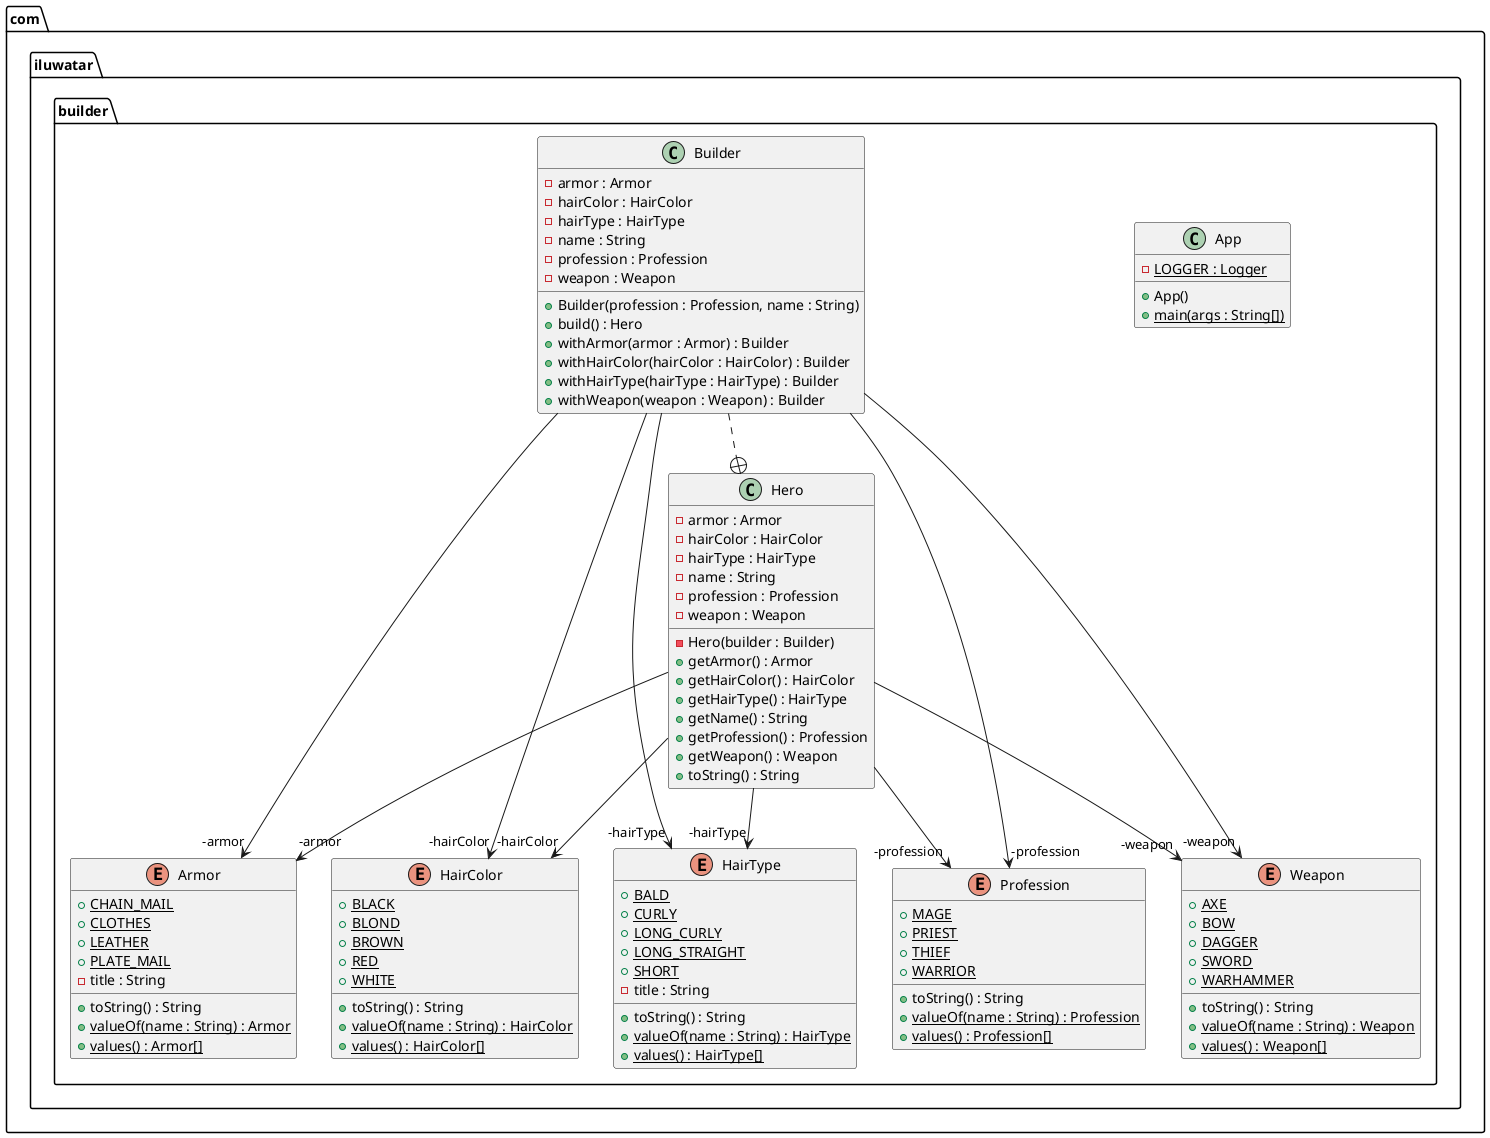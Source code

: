 @startuml
package com.iluwatar.builder {
  class App {
    - LOGGER : Logger {static}
    + App()
    + main(args : String[]) {static}
  }
  enum Armor {
    + CHAIN_MAIL {static}
    + CLOTHES {static}
    + LEATHER {static}
    + PLATE_MAIL {static}
    - title : String
    + toString() : String
    + valueOf(name : String) : Armor {static}
    + values() : Armor[] {static}
  }
  enum HairColor {
    + BLACK {static}
    + BLOND {static}
    + BROWN {static}
    + RED {static}
    + WHITE {static}
    + toString() : String
    + valueOf(name : String) : HairColor {static}
    + values() : HairColor[] {static}
  }
  enum HairType {
    + BALD {static}
    + CURLY {static}
    + LONG_CURLY {static}
    + LONG_STRAIGHT {static}
    + SHORT {static}
    - title : String
    + toString() : String
    + valueOf(name : String) : HairType {static}
    + values() : HairType[] {static}
  }
  class Hero {
    - armor : Armor
    - hairColor : HairColor
    - hairType : HairType
    - name : String
    - profession : Profession
    - weapon : Weapon
    - Hero(builder : Builder)
    + getArmor() : Armor
    + getHairColor() : HairColor
    + getHairType() : HairType
    + getName() : String
    + getProfession() : Profession
    + getWeapon() : Weapon
    + toString() : String
  }
  class Builder {
    - armor : Armor
    - hairColor : HairColor
    - hairType : HairType
    - name : String
    - profession : Profession
    - weapon : Weapon
    + Builder(profession : Profession, name : String)
    + build() : Hero
    + withArmor(armor : Armor) : Builder
    + withHairColor(hairColor : HairColor) : Builder
    + withHairType(hairType : HairType) : Builder
    + withWeapon(weapon : Weapon) : Builder
  }
  enum Profession {
    + MAGE {static}
    + PRIEST {static}
    + THIEF {static}
    + WARRIOR {static}
    + toString() : String
    + valueOf(name : String) : Profession {static}
    + values() : Profession[] {static}
  }
  enum Weapon {
    + AXE {static}
    + BOW {static}
    + DAGGER {static}
    + SWORD {static}
    + WARHAMMER {static}
    + toString() : String
    + valueOf(name : String) : Weapon {static}
    + values() : Weapon[] {static}
  }
}
Hero -->  "-profession" Profession
Builder ..+ Hero
Hero -->  "-armor" Armor
Builder -->  "-hairColor" HairColor
Builder -->  "-weapon" Weapon
Builder -->  "-hairType" HairType
Hero -->  "-hairColor" HairColor
Builder -->  "-profession" Profession
Hero -->  "-weapon" Weapon
Hero -->  "-hairType" HairType
Builder -->  "-armor" Armor
@enduml